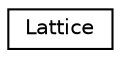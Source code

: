 digraph G
{
  edge [fontname="Helvetica",fontsize="10",labelfontname="Helvetica",labelfontsize="10"];
  node [fontname="Helvetica",fontsize="10",shape=record];
  rankdir=LR;
  Node1 [label="Lattice",height=0.2,width=0.4,color="black", fillcolor="white", style="filled",URL="$dd/d40/structLattice.html"];
}
